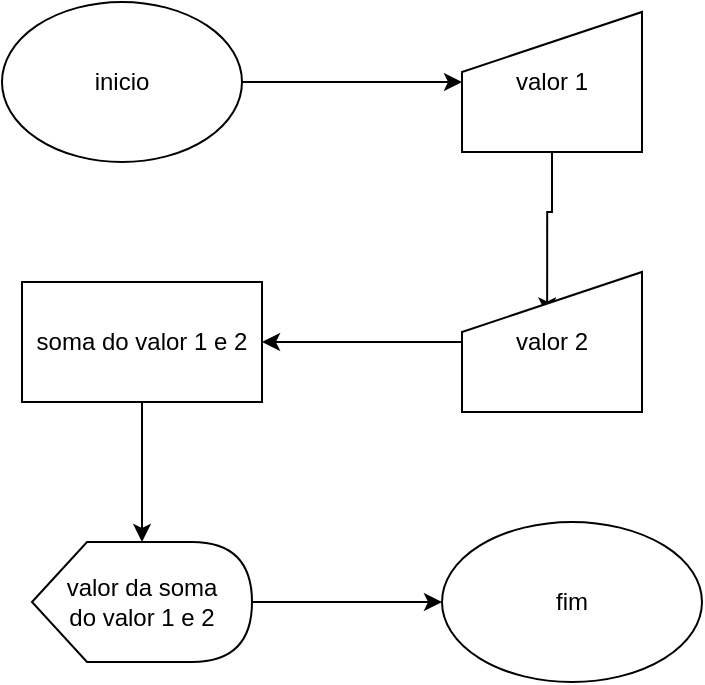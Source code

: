 <mxfile version="22.1.16" type="github" pages="2">
  <diagram name="Página-1" id="x9rogSLdAc9Nz0o9CFRb">
    <mxGraphModel dx="1290" dy="557" grid="1" gridSize="10" guides="1" tooltips="1" connect="1" arrows="1" fold="1" page="1" pageScale="1" pageWidth="827" pageHeight="1169" math="0" shadow="0">
      <root>
        <mxCell id="0" />
        <mxCell id="1" parent="0" />
        <mxCell id="jq2zdMO8M0wCxTo6PPFy-5" value="" style="edgeStyle=orthogonalEdgeStyle;rounded=0;orthogonalLoop=1;jettySize=auto;html=1;" edge="1" parent="1" source="jq2zdMO8M0wCxTo6PPFy-1" target="jq2zdMO8M0wCxTo6PPFy-4">
          <mxGeometry relative="1" as="geometry" />
        </mxCell>
        <mxCell id="jq2zdMO8M0wCxTo6PPFy-1" value="inicio" style="ellipse;whiteSpace=wrap;html=1;" vertex="1" parent="1">
          <mxGeometry x="130" y="80" width="120" height="80" as="geometry" />
        </mxCell>
        <mxCell id="jq2zdMO8M0wCxTo6PPFy-7" value="" style="edgeStyle=orthogonalEdgeStyle;rounded=0;orthogonalLoop=1;jettySize=auto;html=1;entryX=0.473;entryY=0.31;entryDx=0;entryDy=0;entryPerimeter=0;" edge="1" parent="1" source="jq2zdMO8M0wCxTo6PPFy-4" target="jq2zdMO8M0wCxTo6PPFy-6">
          <mxGeometry relative="1" as="geometry" />
        </mxCell>
        <mxCell id="jq2zdMO8M0wCxTo6PPFy-4" value="valor 1" style="shape=manualInput;whiteSpace=wrap;html=1;fixedSize=1;" vertex="1" parent="1">
          <mxGeometry x="360" y="85" width="90" height="70" as="geometry" />
        </mxCell>
        <mxCell id="jq2zdMO8M0wCxTo6PPFy-9" value="" style="edgeStyle=orthogonalEdgeStyle;rounded=0;orthogonalLoop=1;jettySize=auto;html=1;" edge="1" parent="1" source="jq2zdMO8M0wCxTo6PPFy-6" target="jq2zdMO8M0wCxTo6PPFy-8">
          <mxGeometry relative="1" as="geometry" />
        </mxCell>
        <mxCell id="jq2zdMO8M0wCxTo6PPFy-6" value="valor 2" style="shape=manualInput;whiteSpace=wrap;html=1;fixedSize=1;" vertex="1" parent="1">
          <mxGeometry x="360" y="215" width="90" height="70" as="geometry" />
        </mxCell>
        <mxCell id="jq2zdMO8M0wCxTo6PPFy-11" style="edgeStyle=orthogonalEdgeStyle;rounded=0;orthogonalLoop=1;jettySize=auto;html=1;" edge="1" parent="1" source="jq2zdMO8M0wCxTo6PPFy-8" target="jq2zdMO8M0wCxTo6PPFy-10">
          <mxGeometry relative="1" as="geometry" />
        </mxCell>
        <mxCell id="jq2zdMO8M0wCxTo6PPFy-8" value="soma do valor 1 e 2" style="rounded=0;whiteSpace=wrap;html=1;" vertex="1" parent="1">
          <mxGeometry x="140" y="220" width="120" height="60" as="geometry" />
        </mxCell>
        <mxCell id="jq2zdMO8M0wCxTo6PPFy-13" value="" style="edgeStyle=orthogonalEdgeStyle;rounded=0;orthogonalLoop=1;jettySize=auto;html=1;" edge="1" parent="1" source="jq2zdMO8M0wCxTo6PPFy-10" target="jq2zdMO8M0wCxTo6PPFy-12">
          <mxGeometry relative="1" as="geometry" />
        </mxCell>
        <mxCell id="jq2zdMO8M0wCxTo6PPFy-10" value="valor da soma&lt;br&gt;do valor 1 e 2" style="shape=display;whiteSpace=wrap;html=1;" vertex="1" parent="1">
          <mxGeometry x="145" y="350" width="110" height="60" as="geometry" />
        </mxCell>
        <mxCell id="jq2zdMO8M0wCxTo6PPFy-12" value="fim" style="whiteSpace=wrap;html=1;shape=ellipse;perimeter=ellipsePerimeter;" vertex="1" parent="1">
          <mxGeometry x="350" y="340" width="130" height="80" as="geometry" />
        </mxCell>
      </root>
    </mxGraphModel>
  </diagram>
  <diagram id="Su6_AG0are096Z1KeCtT" name="Página-2">
    <mxGraphModel dx="1290" dy="557" grid="1" gridSize="10" guides="1" tooltips="1" connect="1" arrows="1" fold="1" page="1" pageScale="1" pageWidth="827" pageHeight="1169" math="0" shadow="0">
      <root>
        <mxCell id="0" />
        <mxCell id="1" parent="0" />
        <mxCell id="vaI_I_WtLYec4bQQXZX_-2" value="" style="edgeStyle=orthogonalEdgeStyle;rounded=0;orthogonalLoop=1;jettySize=auto;html=1;" edge="1" parent="1" source="3_wVk0q-iAU8aqxyG6bN-1" target="vaI_I_WtLYec4bQQXZX_-1">
          <mxGeometry relative="1" as="geometry" />
        </mxCell>
        <mxCell id="3_wVk0q-iAU8aqxyG6bN-1" value="inicio" style="ellipse;whiteSpace=wrap;html=1;" vertex="1" parent="1">
          <mxGeometry x="130" y="80" width="120" height="80" as="geometry" />
        </mxCell>
        <mxCell id="AvzHNorJg84fFJKEoJ_D-2" value="" style="edgeStyle=orthogonalEdgeStyle;rounded=0;orthogonalLoop=1;jettySize=auto;html=1;" edge="1" parent="1" source="vaI_I_WtLYec4bQQXZX_-1" target="AvzHNorJg84fFJKEoJ_D-1">
          <mxGeometry relative="1" as="geometry" />
        </mxCell>
        <mxCell id="vaI_I_WtLYec4bQQXZX_-1" value="identificar nota" style="whiteSpace=wrap;html=1;shape=manualInput;rounded=0;" vertex="1" parent="1">
          <mxGeometry x="350" y="75" width="120" height="95" as="geometry" />
        </mxCell>
        <mxCell id="AvzHNorJg84fFJKEoJ_D-5" value="" style="edgeStyle=orthogonalEdgeStyle;rounded=0;orthogonalLoop=1;jettySize=auto;html=1;entryX=1;entryY=0.5;entryDx=0;entryDy=0;" edge="1" parent="1" source="AvzHNorJg84fFJKEoJ_D-1" target="AvzHNorJg84fFJKEoJ_D-4">
          <mxGeometry relative="1" as="geometry" />
        </mxCell>
        <mxCell id="AvzHNorJg84fFJKEoJ_D-1" value="&lt;br&gt;valor da nota&lt;br&gt;&amp;gt;6" style="whiteSpace=wrap;html=1;shape=manualInput;rounded=0;" vertex="1" parent="1">
          <mxGeometry x="550" y="75" width="120" height="95" as="geometry" />
        </mxCell>
        <mxCell id="AvzHNorJg84fFJKEoJ_D-10" value="" style="edgeStyle=orthogonalEdgeStyle;rounded=0;orthogonalLoop=1;jettySize=auto;html=1;" edge="1" parent="1" source="AvzHNorJg84fFJKEoJ_D-4" target="AvzHNorJg84fFJKEoJ_D-9">
          <mxGeometry relative="1" as="geometry" />
        </mxCell>
        <mxCell id="AvzHNorJg84fFJKEoJ_D-4" value="média&lt;br&gt;&amp;gt;=6" style="whiteSpace=wrap;html=1;shape=manualInput;rounded=0;" vertex="1" parent="1">
          <mxGeometry x="570" y="272.5" width="120" height="85" as="geometry" />
        </mxCell>
        <mxCell id="AvzHNorJg84fFJKEoJ_D-15" value="" style="edgeStyle=orthogonalEdgeStyle;rounded=0;orthogonalLoop=1;jettySize=auto;html=1;" edge="1" parent="1" source="AvzHNorJg84fFJKEoJ_D-9" target="AvzHNorJg84fFJKEoJ_D-14">
          <mxGeometry relative="1" as="geometry" />
        </mxCell>
        <mxCell id="AvzHNorJg84fFJKEoJ_D-9" value="média atingida" style="whiteSpace=wrap;html=1;rounded=0;" vertex="1" parent="1">
          <mxGeometry x="350" y="307.5" width="120" height="60" as="geometry" />
        </mxCell>
        <mxCell id="AvzHNorJg84fFJKEoJ_D-17" value="" style="edgeStyle=orthogonalEdgeStyle;rounded=0;orthogonalLoop=1;jettySize=auto;html=1;" edge="1" parent="1" source="AvzHNorJg84fFJKEoJ_D-14" target="AvzHNorJg84fFJKEoJ_D-16">
          <mxGeometry relative="1" as="geometry" />
        </mxCell>
        <mxCell id="AvzHNorJg84fFJKEoJ_D-14" value="aprovado" style="shape=display;whiteSpace=wrap;html=1;" vertex="1" parent="1">
          <mxGeometry x="180" y="317.5" width="80" height="40" as="geometry" />
        </mxCell>
        <mxCell id="AvzHNorJg84fFJKEoJ_D-16" value="fim" style="ellipse;whiteSpace=wrap;html=1;" vertex="1" parent="1">
          <mxGeometry x="150" y="410" width="120" height="80" as="geometry" />
        </mxCell>
      </root>
    </mxGraphModel>
  </diagram>
</mxfile>
